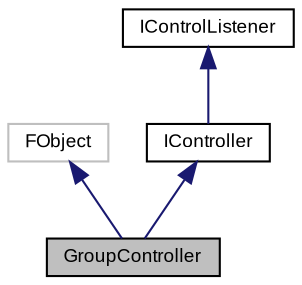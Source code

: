digraph "GroupController"
{
  bgcolor="transparent";
  edge [fontname="Arial",fontsize="9",labelfontname="Arial",labelfontsize="9"];
  node [fontname="Arial",fontsize="9",shape=record];
  Node1 [label="GroupController",height=0.2,width=0.4,color="black", fillcolor="grey75", style="filled" fontcolor="black"];
  Node2 -> Node1 [dir="back",color="midnightblue",fontsize="9",style="solid",fontname="Arial"];
  Node2 [label="FObject",height=0.2,width=0.4,color="grey75"];
  Node3 -> Node1 [dir="back",color="midnightblue",fontsize="9",style="solid",fontname="Arial"];
  Node3 [label="IController",height=0.2,width=0.4,color="black",URL="$class_v_s_t_g_u_i_1_1_i_controller.html",tooltip="extension to IControlListener used by UIDescription "];
  Node4 -> Node3 [dir="back",color="midnightblue",fontsize="9",style="solid",fontname="Arial"];
  Node4 [label="IControlListener",height=0.2,width=0.4,color="black",URL="$class_v_s_t_g_u_i_1_1_i_control_listener.html"];
}
